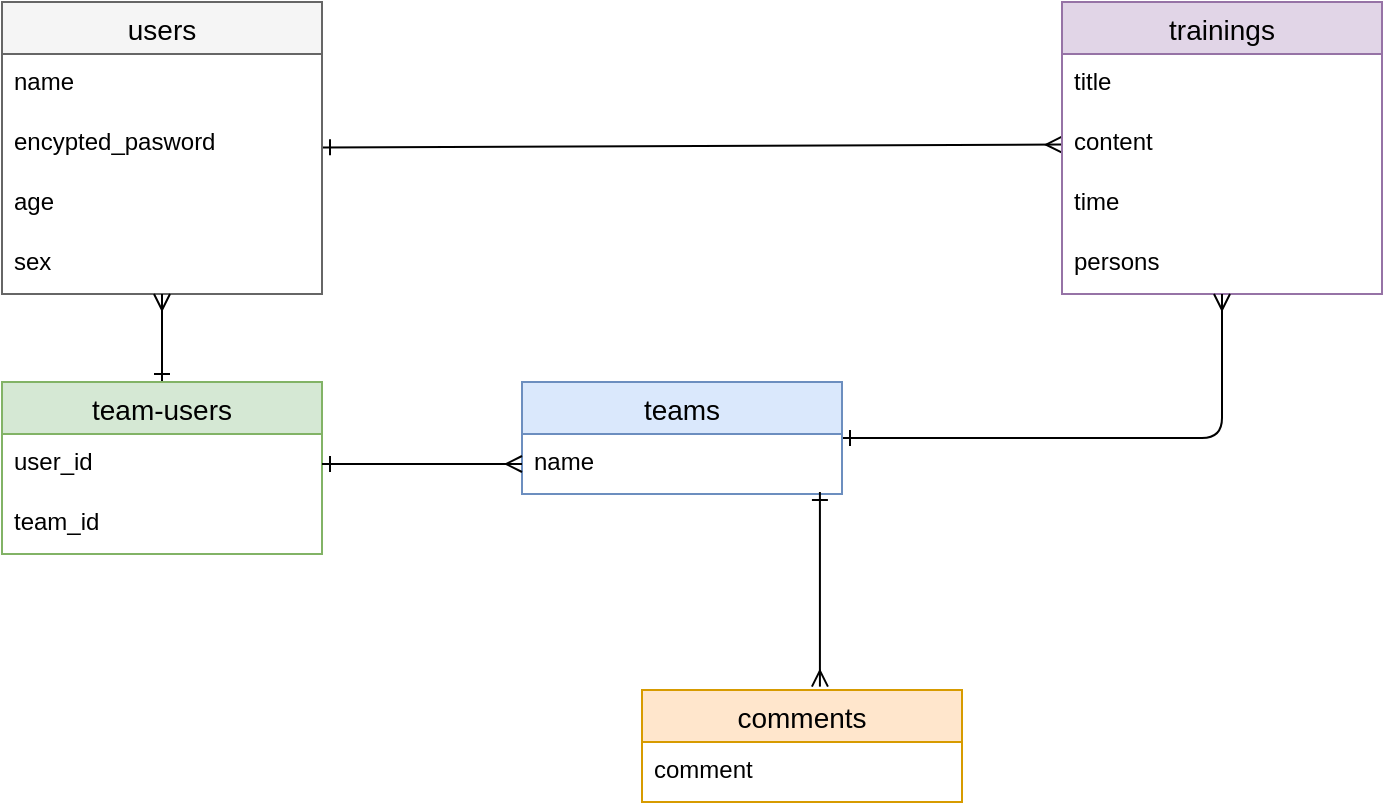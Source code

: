 <mxfile>
    <diagram id="M1B340CkVxvBNC6oEERX" name="ページ1">
        <mxGraphModel dx="1138" dy="500" grid="0" gridSize="10" guides="1" tooltips="1" connect="1" arrows="1" fold="1" page="1" pageScale="1" pageWidth="1169" pageHeight="827" background="#ffffff" math="0" shadow="0">
            <root>
                <mxCell id="0"/>
                <mxCell id="1" parent="0"/>
                <mxCell id="US7OpU_gsuOdMdJRHNgy-25" style="edgeStyle=none;html=1;endArrow=ERmany;endFill=0;startArrow=ERone;startFill=0;fontColor=#000000;labelBorderColor=#000000;strokeColor=#000000;" parent="1" source="2" target="US7OpU_gsuOdMdJRHNgy-15" edge="1">
                    <mxGeometry relative="1" as="geometry"/>
                </mxCell>
                <mxCell id="2" value="users" style="swimlane;fontStyle=0;childLayout=stackLayout;horizontal=1;startSize=26;horizontalStack=0;resizeParent=1;resizeParentMax=0;resizeLast=0;collapsible=1;marginBottom=0;align=center;fontSize=14;fillColor=#f5f5f5;strokeColor=#666666;fontColor=#000000;" parent="1" vertex="1">
                    <mxGeometry x="130" y="70" width="160" height="146" as="geometry">
                        <mxRectangle x="70" y="70" width="70" height="26" as="alternateBounds"/>
                    </mxGeometry>
                </mxCell>
                <mxCell id="3" value="name" style="text;strokeColor=none;fillColor=none;spacingLeft=4;spacingRight=4;overflow=hidden;rotatable=0;points=[[0,0.5],[1,0.5]];portConstraint=eastwest;fontSize=12;fontColor=#000000;" parent="2" vertex="1">
                    <mxGeometry y="26" width="160" height="30" as="geometry"/>
                </mxCell>
                <mxCell id="4" value="encypted_pasword" style="text;strokeColor=none;fillColor=none;spacingLeft=4;spacingRight=4;overflow=hidden;rotatable=0;points=[[0,0.5],[1,0.5]];portConstraint=eastwest;fontSize=12;fontColor=#000000;" parent="2" vertex="1">
                    <mxGeometry y="56" width="160" height="30" as="geometry"/>
                </mxCell>
                <mxCell id="US7OpU_gsuOdMdJRHNgy-13" value="age" style="text;strokeColor=none;fillColor=none;spacingLeft=4;spacingRight=4;overflow=hidden;rotatable=0;points=[[0,0.5],[1,0.5]];portConstraint=eastwest;fontSize=12;fontColor=#000000;" parent="2" vertex="1">
                    <mxGeometry y="86" width="160" height="30" as="geometry"/>
                </mxCell>
                <mxCell id="US7OpU_gsuOdMdJRHNgy-14" value="sex" style="text;strokeColor=none;fillColor=none;spacingLeft=4;spacingRight=4;overflow=hidden;rotatable=0;points=[[0,0.5],[1,0.5]];portConstraint=eastwest;fontSize=12;fontColor=#000000;" parent="2" vertex="1">
                    <mxGeometry y="116" width="160" height="30" as="geometry"/>
                </mxCell>
                <mxCell id="6" value="trainings" style="swimlane;fontStyle=0;childLayout=stackLayout;horizontal=1;startSize=26;horizontalStack=0;resizeParent=1;resizeParentMax=0;resizeLast=0;collapsible=1;marginBottom=0;align=center;fontSize=14;fillColor=#e1d5e7;strokeColor=#9673a6;fontColor=#000000;" parent="1" vertex="1">
                    <mxGeometry x="660" y="70" width="160" height="146" as="geometry"/>
                </mxCell>
                <mxCell id="8" value="title" style="text;strokeColor=none;fillColor=none;spacingLeft=4;spacingRight=4;overflow=hidden;rotatable=0;points=[[0,0.5],[1,0.5]];portConstraint=eastwest;fontSize=12;fontColor=#000000;" parent="6" vertex="1">
                    <mxGeometry y="26" width="160" height="30" as="geometry"/>
                </mxCell>
                <mxCell id="US7OpU_gsuOdMdJRHNgy-15" value="content" style="text;strokeColor=none;fillColor=none;spacingLeft=4;spacingRight=4;overflow=hidden;rotatable=0;points=[[0,0.5],[1,0.5]];portConstraint=eastwest;fontSize=12;fontColor=#000000;" parent="6" vertex="1">
                    <mxGeometry y="56" width="160" height="30" as="geometry"/>
                </mxCell>
                <mxCell id="US7OpU_gsuOdMdJRHNgy-16" value="time" style="text;strokeColor=none;fillColor=none;spacingLeft=4;spacingRight=4;overflow=hidden;rotatable=0;points=[[0,0.5],[1,0.5]];portConstraint=eastwest;fontSize=12;fontColor=#000000;" parent="6" vertex="1">
                    <mxGeometry y="86" width="160" height="30" as="geometry"/>
                </mxCell>
                <mxCell id="US7OpU_gsuOdMdJRHNgy-17" value="persons" style="text;strokeColor=none;fillColor=none;spacingLeft=4;spacingRight=4;overflow=hidden;rotatable=0;points=[[0,0.5],[1,0.5]];portConstraint=eastwest;fontSize=12;fontColor=#000000;" parent="6" vertex="1">
                    <mxGeometry y="116" width="160" height="30" as="geometry"/>
                </mxCell>
                <mxCell id="US7OpU_gsuOdMdJRHNgy-19" value="comments" style="swimlane;fontStyle=0;childLayout=stackLayout;horizontal=1;startSize=26;horizontalStack=0;resizeParent=1;resizeParentMax=0;resizeLast=0;collapsible=1;marginBottom=0;align=center;fontSize=14;fillColor=#ffe6cc;strokeColor=#d79b00;fontColor=#000000;" parent="1" vertex="1">
                    <mxGeometry x="450" y="414" width="160" height="56" as="geometry"/>
                </mxCell>
                <mxCell id="US7OpU_gsuOdMdJRHNgy-20" value="comment" style="text;strokeColor=none;fillColor=none;spacingLeft=4;spacingRight=4;overflow=hidden;rotatable=0;points=[[0,0.5],[1,0.5]];portConstraint=eastwest;fontSize=12;fontColor=#000000;" parent="US7OpU_gsuOdMdJRHNgy-19" vertex="1">
                    <mxGeometry y="26" width="160" height="30" as="geometry"/>
                </mxCell>
                <mxCell id="25" style="edgeStyle=none;html=1;endArrow=ERmany;endFill=0;startArrow=ERone;startFill=0;labelBorderColor=#000000;fontColor=#000000;strokeColor=#000000;" edge="1" parent="1" source="9" target="6">
                    <mxGeometry relative="1" as="geometry">
                        <Array as="points">
                            <mxPoint x="740" y="288"/>
                        </Array>
                    </mxGeometry>
                </mxCell>
                <mxCell id="9" value="teams" style="swimlane;fontStyle=0;childLayout=stackLayout;horizontal=1;startSize=26;horizontalStack=0;resizeParent=1;resizeParentMax=0;resizeLast=0;collapsible=1;marginBottom=0;align=center;fontSize=14;fillColor=#dae8fc;strokeColor=#6c8ebf;fontColor=#000000;" parent="1" vertex="1">
                    <mxGeometry x="390" y="260" width="160" height="56" as="geometry"/>
                </mxCell>
                <mxCell id="10" value="name" style="text;strokeColor=none;fillColor=none;spacingLeft=4;spacingRight=4;overflow=hidden;rotatable=0;points=[[0,0.5],[1,0.5]];portConstraint=eastwest;fontSize=12;fontColor=#000000;" parent="9" vertex="1">
                    <mxGeometry y="26" width="160" height="30" as="geometry"/>
                </mxCell>
                <mxCell id="15" style="edgeStyle=none;html=1;entryX=0.556;entryY=-0.03;entryDx=0;entryDy=0;entryPerimeter=0;exitX=0.931;exitY=0.967;exitDx=0;exitDy=0;exitPerimeter=0;startArrow=ERone;startFill=0;endArrow=ERmany;endFill=0;strokeColor=#000000;" parent="1" source="10" target="US7OpU_gsuOdMdJRHNgy-19" edge="1">
                    <mxGeometry relative="1" as="geometry">
                        <mxPoint x="550" y="331" as="sourcePoint"/>
                        <Array as="points"/>
                    </mxGeometry>
                </mxCell>
                <mxCell id="26" style="edgeStyle=none;html=1;endArrow=ERmany;endFill=0;startArrow=ERone;startFill=0;labelBorderColor=#000000;strokeColor=#000000;" edge="1" parent="1" source="17" target="2">
                    <mxGeometry relative="1" as="geometry"/>
                </mxCell>
                <mxCell id="17" value="team-users" style="swimlane;fontStyle=0;childLayout=stackLayout;horizontal=1;startSize=26;horizontalStack=0;resizeParent=1;resizeParentMax=0;resizeLast=0;collapsible=1;marginBottom=0;align=center;fontSize=14;fillColor=#d5e8d4;strokeColor=#82b366;fontColor=#000000;" parent="1" vertex="1">
                    <mxGeometry x="130" y="260" width="160" height="86" as="geometry"/>
                </mxCell>
                <mxCell id="18" value="user_id " style="text;strokeColor=none;fillColor=none;spacingLeft=4;spacingRight=4;overflow=hidden;rotatable=0;points=[[0,0.5],[1,0.5]];portConstraint=eastwest;fontSize=12;fontColor=#000000;" parent="17" vertex="1">
                    <mxGeometry y="26" width="160" height="30" as="geometry"/>
                </mxCell>
                <mxCell id="19" value="team_id" style="text;strokeColor=none;fillColor=none;spacingLeft=4;spacingRight=4;overflow=hidden;rotatable=0;points=[[0,0.5],[1,0.5]];portConstraint=eastwest;fontSize=12;fontColor=#000000;" parent="17" vertex="1">
                    <mxGeometry y="56" width="160" height="30" as="geometry"/>
                </mxCell>
                <mxCell id="22" style="edgeStyle=none;html=1;entryX=0;entryY=0.5;entryDx=0;entryDy=0;startArrow=ERone;startFill=0;endArrow=ERmany;endFill=0;strokeColor=#000000;" parent="1" source="18" target="10" edge="1">
                    <mxGeometry relative="1" as="geometry"/>
                </mxCell>
            </root>
        </mxGraphModel>
    </diagram>
</mxfile>